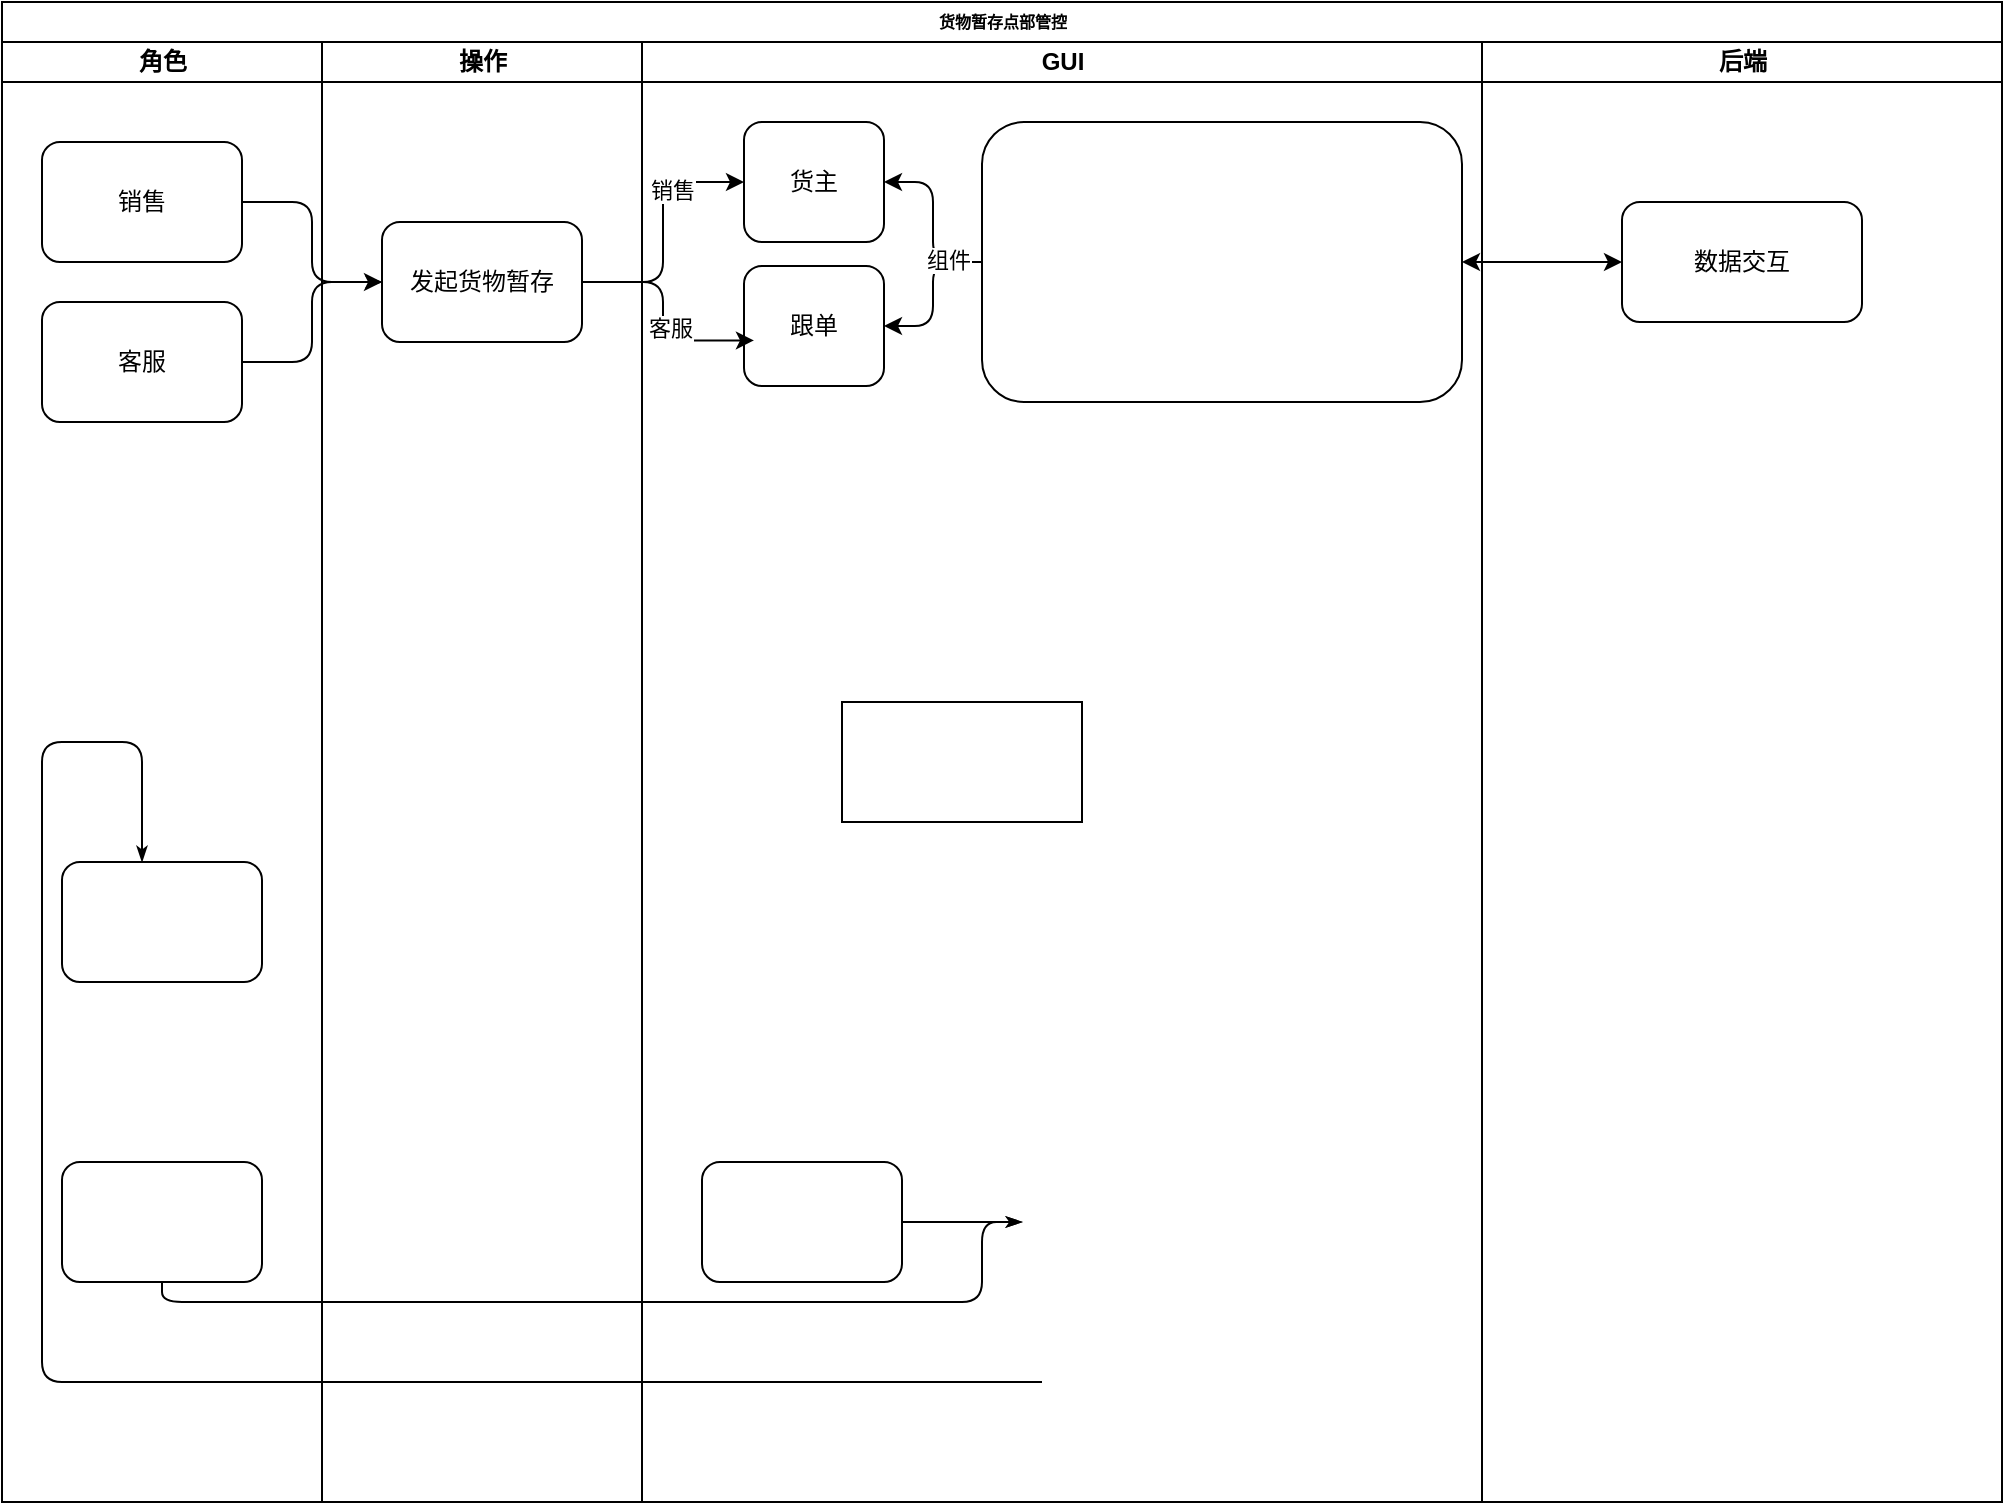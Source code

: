 <mxfile version="24.0.7" type="github">
  <diagram name="Page-1" id="74e2e168-ea6b-b213-b513-2b3c1d86103e">
    <mxGraphModel dx="1562" dy="810" grid="1" gridSize="10" guides="1" tooltips="1" connect="1" arrows="1" fold="1" page="1" pageScale="1" pageWidth="1100" pageHeight="850" background="none" math="0" shadow="0">
      <root>
        <mxCell id="0" />
        <mxCell id="1" parent="0" />
        <mxCell id="77e6c97f196da883-1" value="货物暂存点部管控" style="swimlane;html=1;childLayout=stackLayout;startSize=20;rounded=0;shadow=0;labelBackgroundColor=none;strokeWidth=1;fontFamily=Verdana;fontSize=8;align=center;" parent="1" vertex="1">
          <mxGeometry x="70" y="40" width="1000" height="750" as="geometry" />
        </mxCell>
        <mxCell id="77e6c97f196da883-2" value="角色" style="swimlane;html=1;startSize=20;" parent="77e6c97f196da883-1" vertex="1">
          <mxGeometry y="20" width="160" height="730" as="geometry" />
        </mxCell>
        <mxCell id="77e6c97f196da883-8" value="&lt;font style=&quot;font-size: 12px;&quot;&gt;销售&lt;/font&gt;" style="rounded=1;whiteSpace=wrap;html=1;shadow=0;labelBackgroundColor=none;strokeWidth=1;fontFamily=Verdana;fontSize=8;align=center;" parent="77e6c97f196da883-2" vertex="1">
          <mxGeometry x="20" y="50" width="100" height="60" as="geometry" />
        </mxCell>
        <mxCell id="77e6c97f196da883-9" value="" style="rounded=1;whiteSpace=wrap;html=1;shadow=0;labelBackgroundColor=none;strokeWidth=1;fontFamily=Verdana;fontSize=8;align=center;" parent="77e6c97f196da883-2" vertex="1">
          <mxGeometry x="30" y="410" width="100" height="60" as="geometry" />
        </mxCell>
        <mxCell id="77e6c97f196da883-10" value="" style="rounded=1;whiteSpace=wrap;html=1;shadow=0;labelBackgroundColor=none;strokeWidth=1;fontFamily=Verdana;fontSize=8;align=center;" parent="77e6c97f196da883-2" vertex="1">
          <mxGeometry x="30" y="560" width="100" height="60" as="geometry" />
        </mxCell>
        <mxCell id="lvkyTyj427ugSlKpjMCA-2" value="&lt;font style=&quot;font-size: 12px;&quot;&gt;客服&lt;/font&gt;" style="rounded=1;whiteSpace=wrap;html=1;shadow=0;labelBackgroundColor=none;strokeWidth=1;fontFamily=Verdana;fontSize=8;align=center;" vertex="1" parent="77e6c97f196da883-2">
          <mxGeometry x="20" y="130" width="100" height="60" as="geometry" />
        </mxCell>
        <mxCell id="77e6c97f196da883-26" style="edgeStyle=orthogonalEdgeStyle;rounded=1;html=1;labelBackgroundColor=none;startArrow=none;startFill=0;startSize=5;endArrow=classicThin;endFill=1;endSize=5;jettySize=auto;orthogonalLoop=1;strokeWidth=1;fontFamily=Verdana;fontSize=8" parent="77e6c97f196da883-1" source="77e6c97f196da883-8" target="77e6c97f196da883-11" edge="1">
          <mxGeometry relative="1" as="geometry" />
        </mxCell>
        <mxCell id="77e6c97f196da883-32" style="edgeStyle=orthogonalEdgeStyle;rounded=1;html=1;labelBackgroundColor=none;startArrow=none;startFill=0;startSize=5;endArrow=classicThin;endFill=1;endSize=5;jettySize=auto;orthogonalLoop=1;strokeWidth=1;fontFamily=Verdana;fontSize=8" parent="77e6c97f196da883-1" target="77e6c97f196da883-9" edge="1">
          <mxGeometry relative="1" as="geometry">
            <Array as="points">
              <mxPoint x="20" y="690" />
              <mxPoint x="20" y="370" />
              <mxPoint x="70" y="370" />
            </Array>
            <mxPoint x="520" y="690" as="sourcePoint" />
          </mxGeometry>
        </mxCell>
        <mxCell id="107ba76e4e335f99-5" style="edgeStyle=orthogonalEdgeStyle;rounded=1;html=1;labelBackgroundColor=none;startArrow=none;startFill=0;startSize=5;endArrow=classicThin;endFill=1;endSize=5;jettySize=auto;orthogonalLoop=1;strokeWidth=1;fontFamily=Verdana;fontSize=8" parent="77e6c97f196da883-1" source="77e6c97f196da883-10" edge="1">
          <mxGeometry relative="1" as="geometry">
            <Array as="points">
              <mxPoint x="80" y="650" />
              <mxPoint x="490" y="650" />
              <mxPoint x="490" y="610" />
            </Array>
            <mxPoint x="510" y="610" as="targetPoint" />
          </mxGeometry>
        </mxCell>
        <mxCell id="107ba76e4e335f99-6" style="edgeStyle=orthogonalEdgeStyle;rounded=1;html=1;labelBackgroundColor=none;startArrow=none;startFill=0;startSize=5;endArrow=classicThin;endFill=1;endSize=5;jettySize=auto;orthogonalLoop=1;strokeWidth=1;fontFamily=Verdana;fontSize=8" parent="77e6c97f196da883-1" source="77e6c97f196da883-14" edge="1">
          <mxGeometry relative="1" as="geometry">
            <mxPoint x="510" y="610" as="targetPoint" />
          </mxGeometry>
        </mxCell>
        <mxCell id="77e6c97f196da883-3" value="操作" style="swimlane;html=1;startSize=20;" parent="77e6c97f196da883-1" vertex="1">
          <mxGeometry x="160" y="20" width="160" height="730" as="geometry" />
        </mxCell>
        <mxCell id="77e6c97f196da883-11" value="&lt;font style=&quot;font-size: 12px;&quot;&gt;发起货物暂存&lt;/font&gt;" style="rounded=1;whiteSpace=wrap;html=1;shadow=0;labelBackgroundColor=none;strokeWidth=1;fontFamily=Verdana;fontSize=8;align=center;" parent="77e6c97f196da883-3" vertex="1">
          <mxGeometry x="30" y="90" width="100" height="60" as="geometry" />
        </mxCell>
        <mxCell id="77e6c97f196da883-4" value="GUI" style="swimlane;html=1;startSize=20;" parent="77e6c97f196da883-1" vertex="1">
          <mxGeometry x="320" y="20" width="420" height="730" as="geometry" />
        </mxCell>
        <mxCell id="77e6c97f196da883-14" value="" style="rounded=1;whiteSpace=wrap;html=1;shadow=0;labelBackgroundColor=none;strokeWidth=1;fontFamily=Verdana;fontSize=8;align=center;" parent="77e6c97f196da883-4" vertex="1">
          <mxGeometry x="30" y="560" width="100" height="60" as="geometry" />
        </mxCell>
        <mxCell id="lvkyTyj427ugSlKpjMCA-4" value="货主" style="rounded=1;whiteSpace=wrap;html=1;" vertex="1" parent="77e6c97f196da883-4">
          <mxGeometry x="51" y="40" width="70" height="60" as="geometry" />
        </mxCell>
        <mxCell id="lvkyTyj427ugSlKpjMCA-5" value="跟单" style="rounded=1;whiteSpace=wrap;html=1;" vertex="1" parent="77e6c97f196da883-4">
          <mxGeometry x="51" y="112" width="70" height="60" as="geometry" />
        </mxCell>
        <mxCell id="lvkyTyj427ugSlKpjMCA-11" style="edgeStyle=orthogonalEdgeStyle;rounded=1;orthogonalLoop=1;jettySize=auto;html=1;entryX=1;entryY=0.5;entryDx=0;entryDy=0;curved=0;" edge="1" parent="77e6c97f196da883-4" source="lvkyTyj427ugSlKpjMCA-10" target="lvkyTyj427ugSlKpjMCA-4">
          <mxGeometry relative="1" as="geometry" />
        </mxCell>
        <mxCell id="lvkyTyj427ugSlKpjMCA-12" style="edgeStyle=orthogonalEdgeStyle;rounded=1;orthogonalLoop=1;jettySize=auto;html=1;entryX=1;entryY=0.5;entryDx=0;entryDy=0;curved=0;" edge="1" parent="77e6c97f196da883-4" source="lvkyTyj427ugSlKpjMCA-10" target="lvkyTyj427ugSlKpjMCA-5">
          <mxGeometry relative="1" as="geometry" />
        </mxCell>
        <mxCell id="lvkyTyj427ugSlKpjMCA-13" value="组件" style="edgeLabel;html=1;align=center;verticalAlign=middle;resizable=0;points=[];" vertex="1" connectable="0" parent="lvkyTyj427ugSlKpjMCA-12">
          <mxGeometry x="-0.564" y="-1" relative="1" as="geometry">
            <mxPoint as="offset" />
          </mxGeometry>
        </mxCell>
        <mxCell id="lvkyTyj427ugSlKpjMCA-10" value="" style="rounded=1;whiteSpace=wrap;html=1;" vertex="1" parent="77e6c97f196da883-4">
          <mxGeometry x="170" y="40" width="240" height="140" as="geometry" />
        </mxCell>
        <mxCell id="77e6c97f196da883-7" value="后端" style="swimlane;html=1;startSize=20;" parent="77e6c97f196da883-1" vertex="1">
          <mxGeometry x="740" y="20" width="260" height="730" as="geometry" />
        </mxCell>
        <mxCell id="lvkyTyj427ugSlKpjMCA-16" value="数据交互" style="rounded=1;whiteSpace=wrap;html=1;" vertex="1" parent="77e6c97f196da883-7">
          <mxGeometry x="70" y="80" width="120" height="60" as="geometry" />
        </mxCell>
        <mxCell id="lvkyTyj427ugSlKpjMCA-3" style="edgeStyle=orthogonalEdgeStyle;rounded=1;orthogonalLoop=1;jettySize=auto;html=1;exitX=1;exitY=0.5;exitDx=0;exitDy=0;startArrow=none;startFill=0;curved=0;entryX=0;entryY=0.5;entryDx=0;entryDy=0;" edge="1" parent="77e6c97f196da883-1" source="lvkyTyj427ugSlKpjMCA-2" target="77e6c97f196da883-11">
          <mxGeometry relative="1" as="geometry">
            <mxPoint x="190" y="160" as="targetPoint" />
          </mxGeometry>
        </mxCell>
        <mxCell id="lvkyTyj427ugSlKpjMCA-6" style="edgeStyle=orthogonalEdgeStyle;rounded=1;orthogonalLoop=1;jettySize=auto;html=1;exitX=1;exitY=0.5;exitDx=0;exitDy=0;curved=0;" edge="1" parent="77e6c97f196da883-1" source="77e6c97f196da883-11" target="lvkyTyj427ugSlKpjMCA-4">
          <mxGeometry relative="1" as="geometry" />
        </mxCell>
        <mxCell id="lvkyTyj427ugSlKpjMCA-8" value="销售" style="edgeLabel;html=1;align=center;verticalAlign=middle;resizable=0;points=[];" vertex="1" connectable="0" parent="lvkyTyj427ugSlKpjMCA-6">
          <mxGeometry x="0.444" y="-4" relative="1" as="geometry">
            <mxPoint as="offset" />
          </mxGeometry>
        </mxCell>
        <mxCell id="lvkyTyj427ugSlKpjMCA-7" style="edgeStyle=orthogonalEdgeStyle;rounded=1;orthogonalLoop=1;jettySize=auto;html=1;exitX=1;exitY=0.5;exitDx=0;exitDy=0;entryX=0.071;entryY=0.62;entryDx=0;entryDy=0;entryPerimeter=0;curved=0;" edge="1" parent="77e6c97f196da883-1" source="77e6c97f196da883-11" target="lvkyTyj427ugSlKpjMCA-5">
          <mxGeometry relative="1" as="geometry" />
        </mxCell>
        <mxCell id="lvkyTyj427ugSlKpjMCA-9" value="客服" style="edgeLabel;html=1;align=center;verticalAlign=middle;resizable=0;points=[];" vertex="1" connectable="0" parent="lvkyTyj427ugSlKpjMCA-7">
          <mxGeometry x="0.099" y="3" relative="1" as="geometry">
            <mxPoint as="offset" />
          </mxGeometry>
        </mxCell>
        <mxCell id="lvkyTyj427ugSlKpjMCA-17" style="edgeStyle=orthogonalEdgeStyle;rounded=1;orthogonalLoop=1;jettySize=auto;html=1;entryX=0;entryY=0.5;entryDx=0;entryDy=0;curved=0;startArrow=classic;startFill=1;" edge="1" parent="77e6c97f196da883-1" source="lvkyTyj427ugSlKpjMCA-10" target="lvkyTyj427ugSlKpjMCA-16">
          <mxGeometry relative="1" as="geometry" />
        </mxCell>
        <mxCell id="lvkyTyj427ugSlKpjMCA-15" value="" style="rounded=0;whiteSpace=wrap;html=1;" vertex="1" parent="1">
          <mxGeometry x="490" y="390" width="120" height="60" as="geometry" />
        </mxCell>
      </root>
    </mxGraphModel>
  </diagram>
</mxfile>
